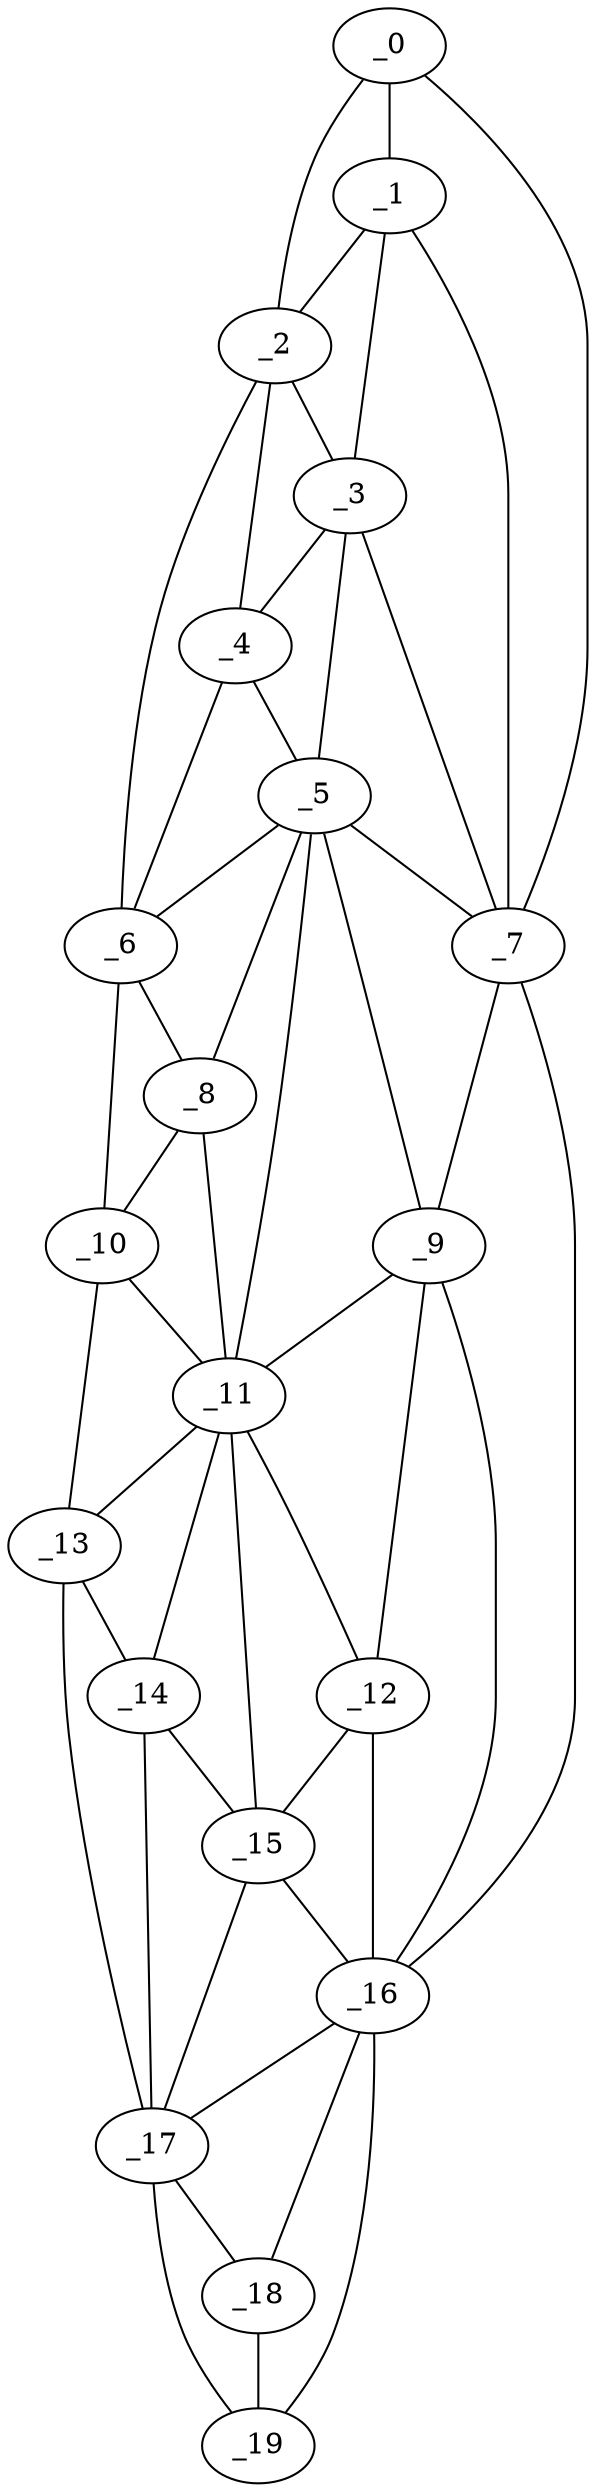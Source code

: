 graph "obj3__200.gxl" {
	_0	 [x=6,
		y=58];
	_1	 [x=11,
		y=55];
	_0 -- _1	 [valence=2];
	_2	 [x=13,
		y=52];
	_0 -- _2	 [valence=1];
	_7	 [x=55,
		y=80];
	_0 -- _7	 [valence=1];
	_1 -- _2	 [valence=2];
	_3	 [x=27,
		y=49];
	_1 -- _3	 [valence=1];
	_1 -- _7	 [valence=1];
	_2 -- _3	 [valence=2];
	_4	 [x=31,
		y=45];
	_2 -- _4	 [valence=2];
	_6	 [x=47,
		y=33];
	_2 -- _6	 [valence=1];
	_3 -- _4	 [valence=2];
	_5	 [x=40,
		y=42];
	_3 -- _5	 [valence=2];
	_3 -- _7	 [valence=2];
	_4 -- _5	 [valence=2];
	_4 -- _6	 [valence=2];
	_5 -- _6	 [valence=2];
	_5 -- _7	 [valence=1];
	_8	 [x=58,
		y=36];
	_5 -- _8	 [valence=2];
	_9	 [x=63,
		y=77];
	_5 -- _9	 [valence=2];
	_11	 [x=76,
		y=61];
	_5 -- _11	 [valence=2];
	_6 -- _8	 [valence=2];
	_10	 [x=68,
		y=37];
	_6 -- _10	 [valence=1];
	_7 -- _9	 [valence=1];
	_16	 [x=109,
		y=79];
	_7 -- _16	 [valence=1];
	_8 -- _10	 [valence=2];
	_8 -- _11	 [valence=2];
	_9 -- _11	 [valence=2];
	_12	 [x=76,
		y=68];
	_9 -- _12	 [valence=2];
	_9 -- _16	 [valence=2];
	_10 -- _11	 [valence=2];
	_13	 [x=86,
		y=43];
	_10 -- _13	 [valence=1];
	_11 -- _12	 [valence=1];
	_11 -- _13	 [valence=1];
	_14	 [x=91,
		y=50];
	_11 -- _14	 [valence=2];
	_15	 [x=95,
		y=55];
	_11 -- _15	 [valence=2];
	_12 -- _15	 [valence=2];
	_12 -- _16	 [valence=1];
	_13 -- _14	 [valence=2];
	_17	 [x=112,
		y=61];
	_13 -- _17	 [valence=1];
	_14 -- _15	 [valence=2];
	_14 -- _17	 [valence=2];
	_15 -- _16	 [valence=1];
	_15 -- _17	 [valence=2];
	_16 -- _17	 [valence=1];
	_18	 [x=114,
		y=71];
	_16 -- _18	 [valence=2];
	_19	 [x=126,
		y=76];
	_16 -- _19	 [valence=1];
	_17 -- _18	 [valence=1];
	_17 -- _19	 [valence=1];
	_18 -- _19	 [valence=2];
}
